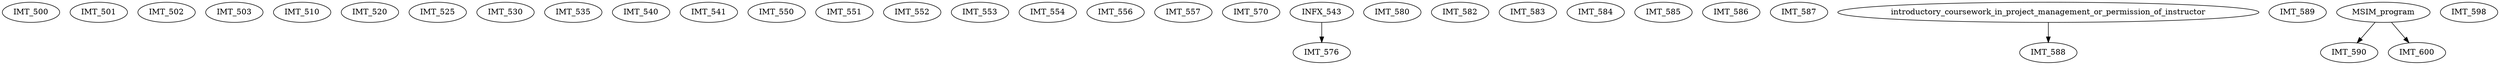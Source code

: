 digraph G {
    IMT_500;
    IMT_501;
    IMT_502;
    IMT_503;
    IMT_510;
    IMT_520;
    IMT_525;
    IMT_530;
    IMT_535;
    IMT_540;
    IMT_541;
    IMT_550;
    IMT_551;
    IMT_552;
    IMT_553;
    IMT_554;
    IMT_556;
    IMT_557;
    IMT_570;
    edge [color=black];
    INFX_543 -> IMT_576;
    IMT_580;
    IMT_582;
    IMT_583;
    IMT_584;
    IMT_585;
    IMT_586;
    IMT_587;
    edge [color=black];
    introductory_coursework_in_project_management_or_permission_of_instructor -> IMT_588;
    IMT_589;
    edge [color=black];
    MSIM_program -> IMT_590;
    IMT_598;
    edge [color=black];
    MSIM_program -> IMT_600;
}
